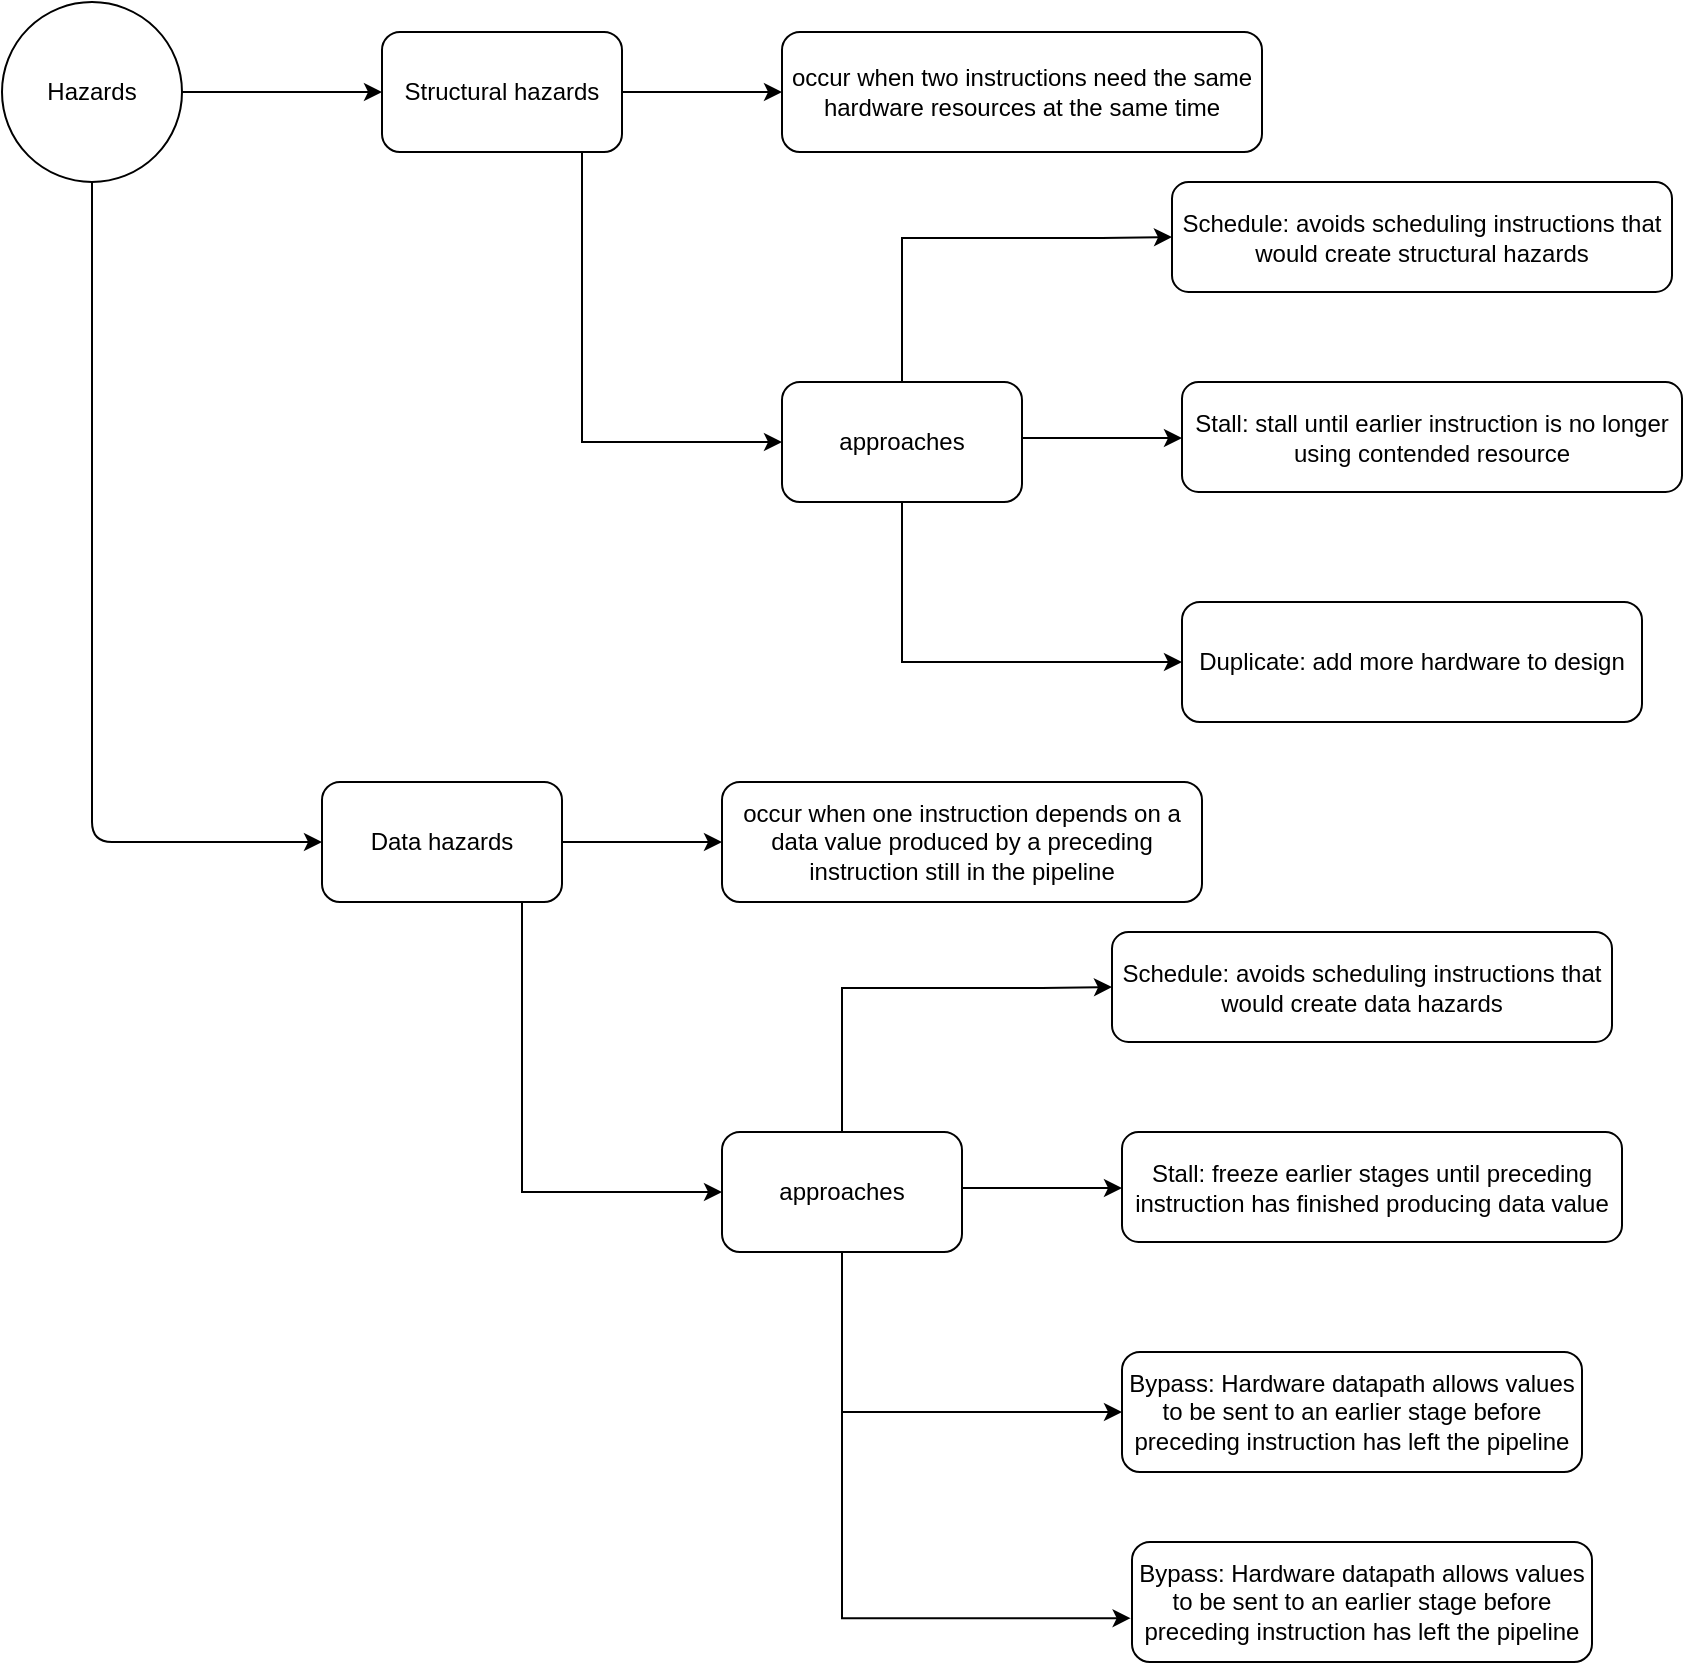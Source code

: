 <mxfile version="10.8.0" type="github"><diagram id="444OUWXSCvziTeL5vZmj" name="Page-1"><mxGraphModel dx="1271" dy="486" grid="1" gridSize="10" guides="1" tooltips="1" connect="1" arrows="1" fold="1" page="1" pageScale="1" pageWidth="827" pageHeight="1169" math="0" shadow="0"><root><mxCell id="0"/><mxCell id="1" parent="0"/><mxCell id="Fvy53myyJn30MOZkzEYp-1" value="Hazards" style="ellipse;whiteSpace=wrap;html=1;aspect=fixed;fontFamily=Helvetica;fontSize=12;fontColor=#000000;align=center;strokeColor=#000000;fillColor=#ffffff;" vertex="1" parent="1"><mxGeometry x="60" y="120" width="90" height="90" as="geometry"/></mxCell><mxCell id="Fvy53myyJn30MOZkzEYp-5" value="" style="edgeStyle=orthogonalEdgeStyle;rounded=0;orthogonalLoop=1;jettySize=auto;html=1;" edge="1" parent="1" source="Fvy53myyJn30MOZkzEYp-3" target="Fvy53myyJn30MOZkzEYp-4"><mxGeometry relative="1" as="geometry"/></mxCell><mxCell id="Fvy53myyJn30MOZkzEYp-7" value="" style="edgeStyle=orthogonalEdgeStyle;rounded=0;orthogonalLoop=1;jettySize=auto;html=1;" edge="1" parent="1" source="Fvy53myyJn30MOZkzEYp-3" target="Fvy53myyJn30MOZkzEYp-6"><mxGeometry relative="1" as="geometry"><Array as="points"><mxPoint x="350" y="340"/></Array></mxGeometry></mxCell><mxCell id="Fvy53myyJn30MOZkzEYp-3" value="Structural hazards" style="rounded=1;whiteSpace=wrap;html=1;" vertex="1" parent="1"><mxGeometry x="250" y="135" width="120" height="60" as="geometry"/></mxCell><mxCell id="Fvy53myyJn30MOZkzEYp-9" value="" style="edgeStyle=orthogonalEdgeStyle;rounded=0;orthogonalLoop=1;jettySize=auto;html=1;entryX=0;entryY=0.5;entryDx=0;entryDy=0;" edge="1" parent="1" source="Fvy53myyJn30MOZkzEYp-6" target="Fvy53myyJn30MOZkzEYp-8"><mxGeometry relative="1" as="geometry"><Array as="points"><mxPoint x="510" y="238"/><mxPoint x="610" y="238"/></Array></mxGeometry></mxCell><mxCell id="Fvy53myyJn30MOZkzEYp-13" value="" style="edgeStyle=orthogonalEdgeStyle;rounded=0;orthogonalLoop=1;jettySize=auto;html=1;" edge="1" parent="1" source="Fvy53myyJn30MOZkzEYp-6" target="Fvy53myyJn30MOZkzEYp-12"><mxGeometry relative="1" as="geometry"><Array as="points"><mxPoint x="510" y="450"/></Array></mxGeometry></mxCell><mxCell id="Fvy53myyJn30MOZkzEYp-6" value="approaches" style="rounded=1;whiteSpace=wrap;html=1;" vertex="1" parent="1"><mxGeometry x="450" y="310" width="120" height="60" as="geometry"/></mxCell><mxCell id="Fvy53myyJn30MOZkzEYp-12" value="Duplicate: add more hardware to design" style="rounded=1;whiteSpace=wrap;html=1;" vertex="1" parent="1"><mxGeometry x="650" y="420" width="230" height="60" as="geometry"/></mxCell><mxCell id="Fvy53myyJn30MOZkzEYp-11" value="" style="edgeStyle=orthogonalEdgeStyle;rounded=0;orthogonalLoop=1;jettySize=auto;html=1;exitX=1;exitY=0.5;exitDx=0;exitDy=0;" edge="1" parent="1" source="Fvy53myyJn30MOZkzEYp-6" target="Fvy53myyJn30MOZkzEYp-10"><mxGeometry relative="1" as="geometry"><Array as="points"><mxPoint x="570" y="338"/></Array></mxGeometry></mxCell><mxCell id="Fvy53myyJn30MOZkzEYp-8" value="Schedule: avoids scheduling instructions that would create structural hazards" style="rounded=1;whiteSpace=wrap;html=1;" vertex="1" parent="1"><mxGeometry x="645" y="210" width="250" height="55" as="geometry"/></mxCell><mxCell id="Fvy53myyJn30MOZkzEYp-10" value="Stall: stall until earlier instruction is no longer using contended resource" style="rounded=1;whiteSpace=wrap;html=1;" vertex="1" parent="1"><mxGeometry x="650" y="310" width="250" height="55" as="geometry"/></mxCell><mxCell id="Fvy53myyJn30MOZkzEYp-4" value="occur when two instructions need the same hardware resources at the same time" style="rounded=1;whiteSpace=wrap;html=1;" vertex="1" parent="1"><mxGeometry x="450" y="135" width="240" height="60" as="geometry"/></mxCell><mxCell id="Fvy53myyJn30MOZkzEYp-19" value="" style="endArrow=classic;html=1;exitX=1;exitY=0.5;exitDx=0;exitDy=0;entryX=0;entryY=0.5;entryDx=0;entryDy=0;" edge="1" parent="1" source="Fvy53myyJn30MOZkzEYp-1" target="Fvy53myyJn30MOZkzEYp-3"><mxGeometry width="50" height="50" relative="1" as="geometry"><mxPoint x="140" y="200" as="sourcePoint"/><mxPoint x="190" y="150" as="targetPoint"/></mxGeometry></mxCell><mxCell id="Fvy53myyJn30MOZkzEYp-20" value="" style="edgeStyle=orthogonalEdgeStyle;rounded=0;orthogonalLoop=1;jettySize=auto;html=1;" edge="1" source="Fvy53myyJn30MOZkzEYp-22" target="Fvy53myyJn30MOZkzEYp-30" parent="1"><mxGeometry relative="1" as="geometry"/></mxCell><mxCell id="Fvy53myyJn30MOZkzEYp-21" value="" style="edgeStyle=orthogonalEdgeStyle;rounded=0;orthogonalLoop=1;jettySize=auto;html=1;" edge="1" source="Fvy53myyJn30MOZkzEYp-22" target="Fvy53myyJn30MOZkzEYp-25" parent="1"><mxGeometry relative="1" as="geometry"><Array as="points"><mxPoint x="320" y="715"/></Array></mxGeometry></mxCell><mxCell id="Fvy53myyJn30MOZkzEYp-22" value="Data hazards" style="rounded=1;whiteSpace=wrap;html=1;" vertex="1" parent="1"><mxGeometry x="220" y="510" width="120" height="60" as="geometry"/></mxCell><mxCell id="Fvy53myyJn30MOZkzEYp-23" value="" style="edgeStyle=orthogonalEdgeStyle;rounded=0;orthogonalLoop=1;jettySize=auto;html=1;entryX=0;entryY=0.5;entryDx=0;entryDy=0;" edge="1" source="Fvy53myyJn30MOZkzEYp-25" target="Fvy53myyJn30MOZkzEYp-28" parent="1"><mxGeometry relative="1" as="geometry"><Array as="points"><mxPoint x="480" y="613"/><mxPoint x="580" y="613"/></Array></mxGeometry></mxCell><mxCell id="Fvy53myyJn30MOZkzEYp-24" value="" style="edgeStyle=orthogonalEdgeStyle;rounded=0;orthogonalLoop=1;jettySize=auto;html=1;" edge="1" source="Fvy53myyJn30MOZkzEYp-25" target="Fvy53myyJn30MOZkzEYp-26" parent="1"><mxGeometry relative="1" as="geometry"><Array as="points"><mxPoint x="480" y="825"/></Array></mxGeometry></mxCell><mxCell id="lghIXXLm-qVgYjg03ONC-2" style="edgeStyle=orthogonalEdgeStyle;rounded=0;orthogonalLoop=1;jettySize=auto;html=1;entryX=-0.003;entryY=0.635;entryDx=0;entryDy=0;entryPerimeter=0;" edge="1" parent="1" source="Fvy53myyJn30MOZkzEYp-25" target="lghIXXLm-qVgYjg03ONC-1"><mxGeometry relative="1" as="geometry"><Array as="points"><mxPoint x="480" y="928"/></Array></mxGeometry></mxCell><mxCell id="Fvy53myyJn30MOZkzEYp-25" value="approaches" style="rounded=1;whiteSpace=wrap;html=1;" vertex="1" parent="1"><mxGeometry x="420" y="685" width="120" height="60" as="geometry"/></mxCell><mxCell id="Fvy53myyJn30MOZkzEYp-26" value="Bypass: Hardware datapath allows values to be sent to an earlier stage before preceding instruction has left the pipeline" style="rounded=1;whiteSpace=wrap;html=1;" vertex="1" parent="1"><mxGeometry x="620" y="795" width="230" height="60" as="geometry"/></mxCell><mxCell id="Fvy53myyJn30MOZkzEYp-27" value="" style="edgeStyle=orthogonalEdgeStyle;rounded=0;orthogonalLoop=1;jettySize=auto;html=1;exitX=1;exitY=0.5;exitDx=0;exitDy=0;" edge="1" source="Fvy53myyJn30MOZkzEYp-25" target="Fvy53myyJn30MOZkzEYp-29" parent="1"><mxGeometry relative="1" as="geometry"><Array as="points"><mxPoint x="540" y="713"/></Array></mxGeometry></mxCell><mxCell id="Fvy53myyJn30MOZkzEYp-28" value="Schedule: avoids scheduling instructions that would create data hazards" style="rounded=1;whiteSpace=wrap;html=1;" vertex="1" parent="1"><mxGeometry x="615" y="585" width="250" height="55" as="geometry"/></mxCell><mxCell id="Fvy53myyJn30MOZkzEYp-29" value="Stall: freeze earlier stages until preceding instruction has finished producing data value" style="rounded=1;whiteSpace=wrap;html=1;" vertex="1" parent="1"><mxGeometry x="620" y="685" width="250" height="55" as="geometry"/></mxCell><mxCell id="Fvy53myyJn30MOZkzEYp-30" value="occur when one instruction depends on a data value produced by a preceding instruction still in the pipeline" style="rounded=1;whiteSpace=wrap;html=1;" vertex="1" parent="1"><mxGeometry x="420" y="510" width="240" height="60" as="geometry"/></mxCell><mxCell id="Fvy53myyJn30MOZkzEYp-31" value="" style="endArrow=classic;html=1;exitX=0.5;exitY=1;exitDx=0;exitDy=0;entryX=0;entryY=0.5;entryDx=0;entryDy=0;" edge="1" parent="1" source="Fvy53myyJn30MOZkzEYp-1" target="Fvy53myyJn30MOZkzEYp-22"><mxGeometry width="50" height="50" relative="1" as="geometry"><mxPoint x="90" y="330" as="sourcePoint"/><mxPoint x="140" y="280" as="targetPoint"/><Array as="points"><mxPoint x="105" y="540"/></Array></mxGeometry></mxCell><mxCell id="lghIXXLm-qVgYjg03ONC-1" value="Bypass: Hardware datapath allows values to be sent to an earlier stage before preceding instruction has left the pipeline" style="rounded=1;whiteSpace=wrap;html=1;" vertex="1" parent="1"><mxGeometry x="625" y="890" width="230" height="60" as="geometry"/></mxCell></root></mxGraphModel></diagram><diagram id="W2txUV-It-cWoV1YUg5X" name="Page-2"><mxGraphModel dx="360" dy="138" grid="1" gridSize="10" guides="1" tooltips="1" connect="1" arrows="1" fold="1" page="1" pageScale="1" pageWidth="827" pageHeight="1169" math="0" shadow="0"><root><mxCell id="G62INb8SMz4q-HwQukzS-0"/><mxCell id="G62INb8SMz4q-HwQukzS-1" parent="G62INb8SMz4q-HwQukzS-0"/><mxCell id="G62INb8SMz4q-HwQukzS-2" value="" style="verticalLabelPosition=bottom;shadow=0;dashed=0;align=center;fillColor=#ffffff;html=1;verticalAlign=top;strokeWidth=1;shape=mxgraph.electrical.transistors.nmos;pointerEvents=1;" vertex="1" parent="G62INb8SMz4q-HwQukzS-1"><mxGeometry x="70" y="70" width="60" height="100" as="geometry"/></mxCell><mxCell id="G62INb8SMz4q-HwQukzS-3" value="" style="verticalLabelPosition=bottom;shadow=0;dashed=0;align=center;fillColor=#ffffff;html=1;verticalAlign=top;strokeWidth=1;shape=mxgraph.electrical.transistors.nmos;pointerEvents=1;" vertex="1" parent="G62INb8SMz4q-HwQukzS-1"><mxGeometry x="190" y="70" width="60" height="100" as="geometry"/></mxCell></root></mxGraphModel></diagram></mxfile>